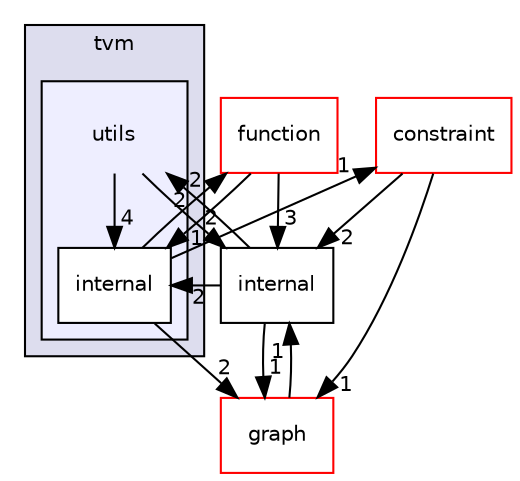digraph "include/tvm/utils" {
  compound=true
  node [ fontsize="10", fontname="Helvetica"];
  edge [ labelfontsize="10", labelfontname="Helvetica"];
  subgraph clusterdir_b4c7d8e826c599ba55146c099a14beb5 {
    graph [ bgcolor="#ddddee", pencolor="black", label="tvm" fontname="Helvetica", fontsize="10", URL="dir_b4c7d8e826c599ba55146c099a14beb5.html"]
  subgraph clusterdir_02c2fac6d932f25932ff780d6d7745ad {
    graph [ bgcolor="#eeeeff", pencolor="black", label="" URL="dir_02c2fac6d932f25932ff780d6d7745ad.html"];
    dir_02c2fac6d932f25932ff780d6d7745ad [shape=plaintext label="utils"];
    dir_0237412ea2d876d633a9fb0edc0cbd10 [shape=box label="internal" color="black" fillcolor="white" style="filled" URL="dir_0237412ea2d876d633a9fb0edc0cbd10.html"];
  }
  }
  dir_95e0fe1efd9e7dc8b84bcdee05d2dbc2 [shape=box label="function" fillcolor="white" style="filled" color="red" URL="dir_95e0fe1efd9e7dc8b84bcdee05d2dbc2.html"];
  dir_df8c49de760ace615969b0dd6b4dc6c3 [shape=box label="graph" fillcolor="white" style="filled" color="red" URL="dir_df8c49de760ace615969b0dd6b4dc6c3.html"];
  dir_8aade20741a7f4a13662c9851e607ed3 [shape=box label="constraint" fillcolor="white" style="filled" color="red" URL="dir_8aade20741a7f4a13662c9851e607ed3.html"];
  dir_020a04e36825fdb5d137e6f4f382bacd [shape=box label="internal" URL="dir_020a04e36825fdb5d137e6f4f382bacd.html"];
  dir_95e0fe1efd9e7dc8b84bcdee05d2dbc2->dir_020a04e36825fdb5d137e6f4f382bacd [headlabel="3", labeldistance=1.5 headhref="dir_000014_000007.html"];
  dir_95e0fe1efd9e7dc8b84bcdee05d2dbc2->dir_0237412ea2d876d633a9fb0edc0cbd10 [headlabel="1", labeldistance=1.5 headhref="dir_000014_000034.html"];
  dir_df8c49de760ace615969b0dd6b4dc6c3->dir_020a04e36825fdb5d137e6f4f382bacd [headlabel="1", labeldistance=1.5 headhref="dir_000017_000007.html"];
  dir_02c2fac6d932f25932ff780d6d7745ad->dir_020a04e36825fdb5d137e6f4f382bacd [headlabel="2", labeldistance=1.5 headhref="dir_000033_000007.html"];
  dir_02c2fac6d932f25932ff780d6d7745ad->dir_0237412ea2d876d633a9fb0edc0cbd10 [headlabel="4", labeldistance=1.5 headhref="dir_000033_000034.html"];
  dir_8aade20741a7f4a13662c9851e607ed3->dir_df8c49de760ace615969b0dd6b4dc6c3 [headlabel="1", labeldistance=1.5 headhref="dir_000004_000017.html"];
  dir_8aade20741a7f4a13662c9851e607ed3->dir_020a04e36825fdb5d137e6f4f382bacd [headlabel="2", labeldistance=1.5 headhref="dir_000004_000007.html"];
  dir_020a04e36825fdb5d137e6f4f382bacd->dir_df8c49de760ace615969b0dd6b4dc6c3 [headlabel="1", labeldistance=1.5 headhref="dir_000007_000017.html"];
  dir_020a04e36825fdb5d137e6f4f382bacd->dir_02c2fac6d932f25932ff780d6d7745ad [headlabel="2", labeldistance=1.5 headhref="dir_000007_000033.html"];
  dir_020a04e36825fdb5d137e6f4f382bacd->dir_0237412ea2d876d633a9fb0edc0cbd10 [headlabel="2", labeldistance=1.5 headhref="dir_000007_000034.html"];
  dir_0237412ea2d876d633a9fb0edc0cbd10->dir_95e0fe1efd9e7dc8b84bcdee05d2dbc2 [headlabel="2", labeldistance=1.5 headhref="dir_000034_000014.html"];
  dir_0237412ea2d876d633a9fb0edc0cbd10->dir_df8c49de760ace615969b0dd6b4dc6c3 [headlabel="2", labeldistance=1.5 headhref="dir_000034_000017.html"];
  dir_0237412ea2d876d633a9fb0edc0cbd10->dir_8aade20741a7f4a13662c9851e607ed3 [headlabel="1", labeldistance=1.5 headhref="dir_000034_000004.html"];
}
